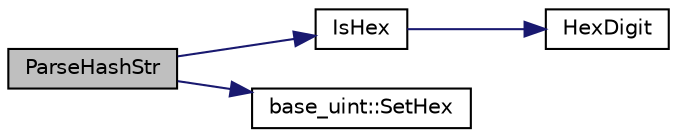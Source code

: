 digraph "ParseHashStr"
{
  edge [fontname="Helvetica",fontsize="10",labelfontname="Helvetica",labelfontsize="10"];
  node [fontname="Helvetica",fontsize="10",shape=record];
  rankdir="LR";
  Node25 [label="ParseHashStr",height=0.2,width=0.4,color="black", fillcolor="grey75", style="filled", fontcolor="black"];
  Node25 -> Node26 [color="midnightblue",fontsize="10",style="solid",fontname="Helvetica"];
  Node26 [label="IsHex",height=0.2,width=0.4,color="black", fillcolor="white", style="filled",URL="$df/d2d/util_8cpp.html#aa4e3553d2b2fe693c106f4296685f75c"];
  Node26 -> Node27 [color="midnightblue",fontsize="10",style="solid",fontname="Helvetica"];
  Node27 [label="HexDigit",height=0.2,width=0.4,color="black", fillcolor="white", style="filled",URL="$df/d2d/util_8cpp.html#aa59e8a8c5a39cb5041f93bb95dd02119"];
  Node25 -> Node28 [color="midnightblue",fontsize="10",style="solid",fontname="Helvetica"];
  Node28 [label="base_uint::SetHex",height=0.2,width=0.4,color="black", fillcolor="white", style="filled",URL="$da/df7/classbase__uint.html#ade1a897fac931f28f54998c92c797228"];
}
